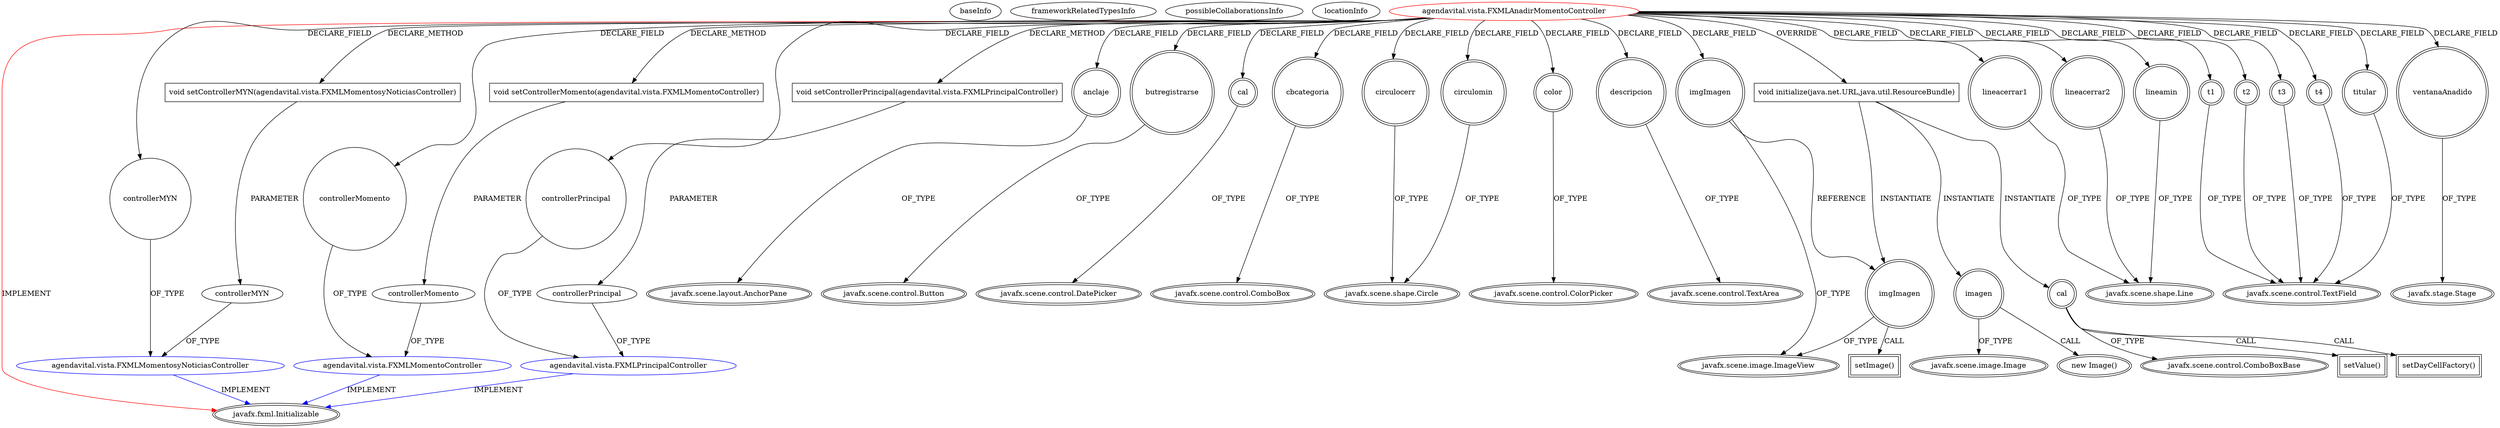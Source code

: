 digraph {
baseInfo[graphId=3384,category="extension_graph",isAnonymous=false,possibleRelation=true]
frameworkRelatedTypesInfo[0="javafx.fxml.Initializable"]
possibleCollaborationsInfo[0="3384~CLIENT_METHOD_DECLARATION-PARAMETER_DECLARATION-FIELD_DECLARATION-~javafx.fxml.Initializable ~javafx.fxml.Initializable ~false~false"]
locationInfo[projectName="josesoler7-agendavital",filePath="/josesoler7-agendavital/agendavital-master/src/agendavital/vista/FXMLAnadirMomentoController.java",contextSignature="FXMLAnadirMomentoController",graphId="3384"]
0[label="agendavital.vista.FXMLAnadirMomentoController",vertexType="ROOT_CLIENT_CLASS_DECLARATION",isFrameworkType=false,color=red]
1[label="javafx.fxml.Initializable",vertexType="FRAMEWORK_INTERFACE_TYPE",isFrameworkType=true,peripheries=2]
2[label="anclaje",vertexType="FIELD_DECLARATION",isFrameworkType=true,peripheries=2,shape=circle]
3[label="javafx.scene.layout.AnchorPane",vertexType="FRAMEWORK_CLASS_TYPE",isFrameworkType=true,peripheries=2]
4[label="butregistrarse",vertexType="FIELD_DECLARATION",isFrameworkType=true,peripheries=2,shape=circle]
5[label="javafx.scene.control.Button",vertexType="FRAMEWORK_CLASS_TYPE",isFrameworkType=true,peripheries=2]
6[label="cal",vertexType="FIELD_DECLARATION",isFrameworkType=true,peripheries=2,shape=circle]
7[label="javafx.scene.control.DatePicker",vertexType="FRAMEWORK_CLASS_TYPE",isFrameworkType=true,peripheries=2]
8[label="cbcategoria",vertexType="FIELD_DECLARATION",isFrameworkType=true,peripheries=2,shape=circle]
9[label="javafx.scene.control.ComboBox",vertexType="FRAMEWORK_CLASS_TYPE",isFrameworkType=true,peripheries=2]
10[label="circulocerr",vertexType="FIELD_DECLARATION",isFrameworkType=true,peripheries=2,shape=circle]
11[label="javafx.scene.shape.Circle",vertexType="FRAMEWORK_CLASS_TYPE",isFrameworkType=true,peripheries=2]
12[label="circulomin",vertexType="FIELD_DECLARATION",isFrameworkType=true,peripheries=2,shape=circle]
14[label="color",vertexType="FIELD_DECLARATION",isFrameworkType=true,peripheries=2,shape=circle]
15[label="javafx.scene.control.ColorPicker",vertexType="FRAMEWORK_CLASS_TYPE",isFrameworkType=true,peripheries=2]
16[label="controllerMYN",vertexType="FIELD_DECLARATION",isFrameworkType=false,shape=circle]
17[label="agendavital.vista.FXMLMomentosyNoticiasController",vertexType="REFERENCE_CLIENT_CLASS_DECLARATION",isFrameworkType=false,color=blue]
19[label="controllerMomento",vertexType="FIELD_DECLARATION",isFrameworkType=false,shape=circle]
20[label="agendavital.vista.FXMLMomentoController",vertexType="REFERENCE_CLIENT_CLASS_DECLARATION",isFrameworkType=false,color=blue]
22[label="controllerPrincipal",vertexType="FIELD_DECLARATION",isFrameworkType=false,shape=circle]
23[label="agendavital.vista.FXMLPrincipalController",vertexType="REFERENCE_CLIENT_CLASS_DECLARATION",isFrameworkType=false,color=blue]
25[label="descripcion",vertexType="FIELD_DECLARATION",isFrameworkType=true,peripheries=2,shape=circle]
26[label="javafx.scene.control.TextArea",vertexType="FRAMEWORK_CLASS_TYPE",isFrameworkType=true,peripheries=2]
27[label="imgImagen",vertexType="FIELD_DECLARATION",isFrameworkType=true,peripheries=2,shape=circle]
28[label="javafx.scene.image.ImageView",vertexType="FRAMEWORK_CLASS_TYPE",isFrameworkType=true,peripheries=2]
29[label="lineacerrar1",vertexType="FIELD_DECLARATION",isFrameworkType=true,peripheries=2,shape=circle]
30[label="javafx.scene.shape.Line",vertexType="FRAMEWORK_CLASS_TYPE",isFrameworkType=true,peripheries=2]
31[label="lineacerrar2",vertexType="FIELD_DECLARATION",isFrameworkType=true,peripheries=2,shape=circle]
33[label="lineamin",vertexType="FIELD_DECLARATION",isFrameworkType=true,peripheries=2,shape=circle]
35[label="t1",vertexType="FIELD_DECLARATION",isFrameworkType=true,peripheries=2,shape=circle]
36[label="javafx.scene.control.TextField",vertexType="FRAMEWORK_CLASS_TYPE",isFrameworkType=true,peripheries=2]
37[label="t2",vertexType="FIELD_DECLARATION",isFrameworkType=true,peripheries=2,shape=circle]
39[label="t3",vertexType="FIELD_DECLARATION",isFrameworkType=true,peripheries=2,shape=circle]
41[label="t4",vertexType="FIELD_DECLARATION",isFrameworkType=true,peripheries=2,shape=circle]
43[label="titular",vertexType="FIELD_DECLARATION",isFrameworkType=true,peripheries=2,shape=circle]
45[label="ventanaAnadido",vertexType="FIELD_DECLARATION",isFrameworkType=true,peripheries=2,shape=circle]
46[label="javafx.stage.Stage",vertexType="FRAMEWORK_CLASS_TYPE",isFrameworkType=true,peripheries=2]
47[label="void initialize(java.net.URL,java.util.ResourceBundle)",vertexType="OVERRIDING_METHOD_DECLARATION",isFrameworkType=false,shape=box]
49[label="imagen",vertexType="VARIABLE_EXPRESION",isFrameworkType=true,peripheries=2,shape=circle]
50[label="javafx.scene.image.Image",vertexType="FRAMEWORK_CLASS_TYPE",isFrameworkType=true,peripheries=2]
48[label="new Image()",vertexType="CONSTRUCTOR_CALL",isFrameworkType=true,peripheries=2]
51[label="imgImagen",vertexType="VARIABLE_EXPRESION",isFrameworkType=true,peripheries=2,shape=circle]
52[label="setImage()",vertexType="INSIDE_CALL",isFrameworkType=true,peripheries=2,shape=box]
54[label="cal",vertexType="VARIABLE_EXPRESION",isFrameworkType=true,peripheries=2,shape=circle]
56[label="javafx.scene.control.ComboBoxBase",vertexType="FRAMEWORK_CLASS_TYPE",isFrameworkType=true,peripheries=2]
55[label="setValue()",vertexType="INSIDE_CALL",isFrameworkType=true,peripheries=2,shape=box]
58[label="setDayCellFactory()",vertexType="INSIDE_CALL",isFrameworkType=true,peripheries=2,shape=box]
59[label="void setControllerMomento(agendavital.vista.FXMLMomentoController)",vertexType="CLIENT_METHOD_DECLARATION",isFrameworkType=false,shape=box]
60[label="controllerMomento",vertexType="PARAMETER_DECLARATION",isFrameworkType=false]
62[label="void setControllerMYN(agendavital.vista.FXMLMomentosyNoticiasController)",vertexType="CLIENT_METHOD_DECLARATION",isFrameworkType=false,shape=box]
63[label="controllerMYN",vertexType="PARAMETER_DECLARATION",isFrameworkType=false]
66[label="void setControllerPrincipal(agendavital.vista.FXMLPrincipalController)",vertexType="CLIENT_METHOD_DECLARATION",isFrameworkType=false,shape=box]
67[label="controllerPrincipal",vertexType="PARAMETER_DECLARATION",isFrameworkType=false]
0->1[label="IMPLEMENT",color=red]
0->2[label="DECLARE_FIELD"]
2->3[label="OF_TYPE"]
0->4[label="DECLARE_FIELD"]
4->5[label="OF_TYPE"]
0->6[label="DECLARE_FIELD"]
6->7[label="OF_TYPE"]
0->8[label="DECLARE_FIELD"]
8->9[label="OF_TYPE"]
0->10[label="DECLARE_FIELD"]
10->11[label="OF_TYPE"]
0->12[label="DECLARE_FIELD"]
12->11[label="OF_TYPE"]
0->14[label="DECLARE_FIELD"]
14->15[label="OF_TYPE"]
0->16[label="DECLARE_FIELD"]
17->1[label="IMPLEMENT",color=blue]
16->17[label="OF_TYPE"]
0->19[label="DECLARE_FIELD"]
20->1[label="IMPLEMENT",color=blue]
19->20[label="OF_TYPE"]
0->22[label="DECLARE_FIELD"]
23->1[label="IMPLEMENT",color=blue]
22->23[label="OF_TYPE"]
0->25[label="DECLARE_FIELD"]
25->26[label="OF_TYPE"]
0->27[label="DECLARE_FIELD"]
27->28[label="OF_TYPE"]
0->29[label="DECLARE_FIELD"]
29->30[label="OF_TYPE"]
0->31[label="DECLARE_FIELD"]
31->30[label="OF_TYPE"]
0->33[label="DECLARE_FIELD"]
33->30[label="OF_TYPE"]
0->35[label="DECLARE_FIELD"]
35->36[label="OF_TYPE"]
0->37[label="DECLARE_FIELD"]
37->36[label="OF_TYPE"]
0->39[label="DECLARE_FIELD"]
39->36[label="OF_TYPE"]
0->41[label="DECLARE_FIELD"]
41->36[label="OF_TYPE"]
0->43[label="DECLARE_FIELD"]
43->36[label="OF_TYPE"]
0->45[label="DECLARE_FIELD"]
45->46[label="OF_TYPE"]
0->47[label="OVERRIDE"]
47->49[label="INSTANTIATE"]
49->50[label="OF_TYPE"]
49->48[label="CALL"]
47->51[label="INSTANTIATE"]
27->51[label="REFERENCE"]
51->28[label="OF_TYPE"]
51->52[label="CALL"]
47->54[label="INSTANTIATE"]
54->56[label="OF_TYPE"]
54->55[label="CALL"]
54->58[label="CALL"]
0->59[label="DECLARE_METHOD"]
60->20[label="OF_TYPE"]
59->60[label="PARAMETER"]
0->62[label="DECLARE_METHOD"]
63->17[label="OF_TYPE"]
62->63[label="PARAMETER"]
0->66[label="DECLARE_METHOD"]
67->23[label="OF_TYPE"]
66->67[label="PARAMETER"]
}
